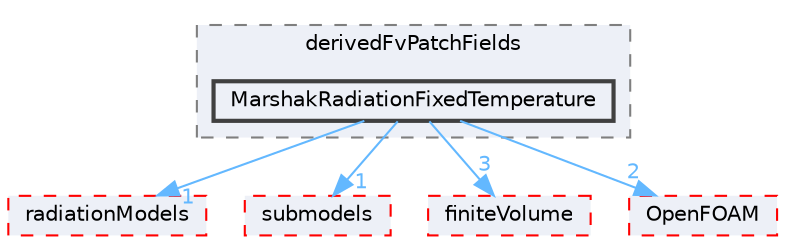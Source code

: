 digraph "src/thermophysicalModels/radiation/derivedFvPatchFields/MarshakRadiationFixedTemperature"
{
 // LATEX_PDF_SIZE
  bgcolor="transparent";
  edge [fontname=Helvetica,fontsize=10,labelfontname=Helvetica,labelfontsize=10];
  node [fontname=Helvetica,fontsize=10,shape=box,height=0.2,width=0.4];
  compound=true
  subgraph clusterdir_530cedc3d4dca2a21c1df83b126c2fbd {
    graph [ bgcolor="#edf0f7", pencolor="grey50", label="derivedFvPatchFields", fontname=Helvetica,fontsize=10 style="filled,dashed", URL="dir_530cedc3d4dca2a21c1df83b126c2fbd.html",tooltip=""]
  dir_b841aff32ede6ca643431854cb47b2e1 [label="MarshakRadiationFixedTemperature", fillcolor="#edf0f7", color="grey25", style="filled,bold", URL="dir_b841aff32ede6ca643431854cb47b2e1.html",tooltip=""];
  }
  dir_23cbc874b5ea49089939faa93b6f03ce [label="radiationModels", fillcolor="#edf0f7", color="red", style="filled,dashed", URL="dir_23cbc874b5ea49089939faa93b6f03ce.html",tooltip=""];
  dir_e8719ccd60760366888bb431a21ef811 [label="submodels", fillcolor="#edf0f7", color="red", style="filled,dashed", URL="dir_e8719ccd60760366888bb431a21ef811.html",tooltip=""];
  dir_9bd15774b555cf7259a6fa18f99fe99b [label="finiteVolume", fillcolor="#edf0f7", color="red", style="filled,dashed", URL="dir_9bd15774b555cf7259a6fa18f99fe99b.html",tooltip=""];
  dir_c5473ff19b20e6ec4dfe5c310b3778a8 [label="OpenFOAM", fillcolor="#edf0f7", color="red", style="filled,dashed", URL="dir_c5473ff19b20e6ec4dfe5c310b3778a8.html",tooltip=""];
  dir_b841aff32ede6ca643431854cb47b2e1->dir_23cbc874b5ea49089939faa93b6f03ce [headlabel="1", labeldistance=1.5 headhref="dir_002320_003174.html" href="dir_002320_003174.html" color="steelblue1" fontcolor="steelblue1"];
  dir_b841aff32ede6ca643431854cb47b2e1->dir_9bd15774b555cf7259a6fa18f99fe99b [headlabel="3", labeldistance=1.5 headhref="dir_002320_001387.html" href="dir_002320_001387.html" color="steelblue1" fontcolor="steelblue1"];
  dir_b841aff32ede6ca643431854cb47b2e1->dir_c5473ff19b20e6ec4dfe5c310b3778a8 [headlabel="2", labeldistance=1.5 headhref="dir_002320_002695.html" href="dir_002320_002695.html" color="steelblue1" fontcolor="steelblue1"];
  dir_b841aff32ede6ca643431854cb47b2e1->dir_e8719ccd60760366888bb431a21ef811 [headlabel="1", labeldistance=1.5 headhref="dir_002320_003806.html" href="dir_002320_003806.html" color="steelblue1" fontcolor="steelblue1"];
}
